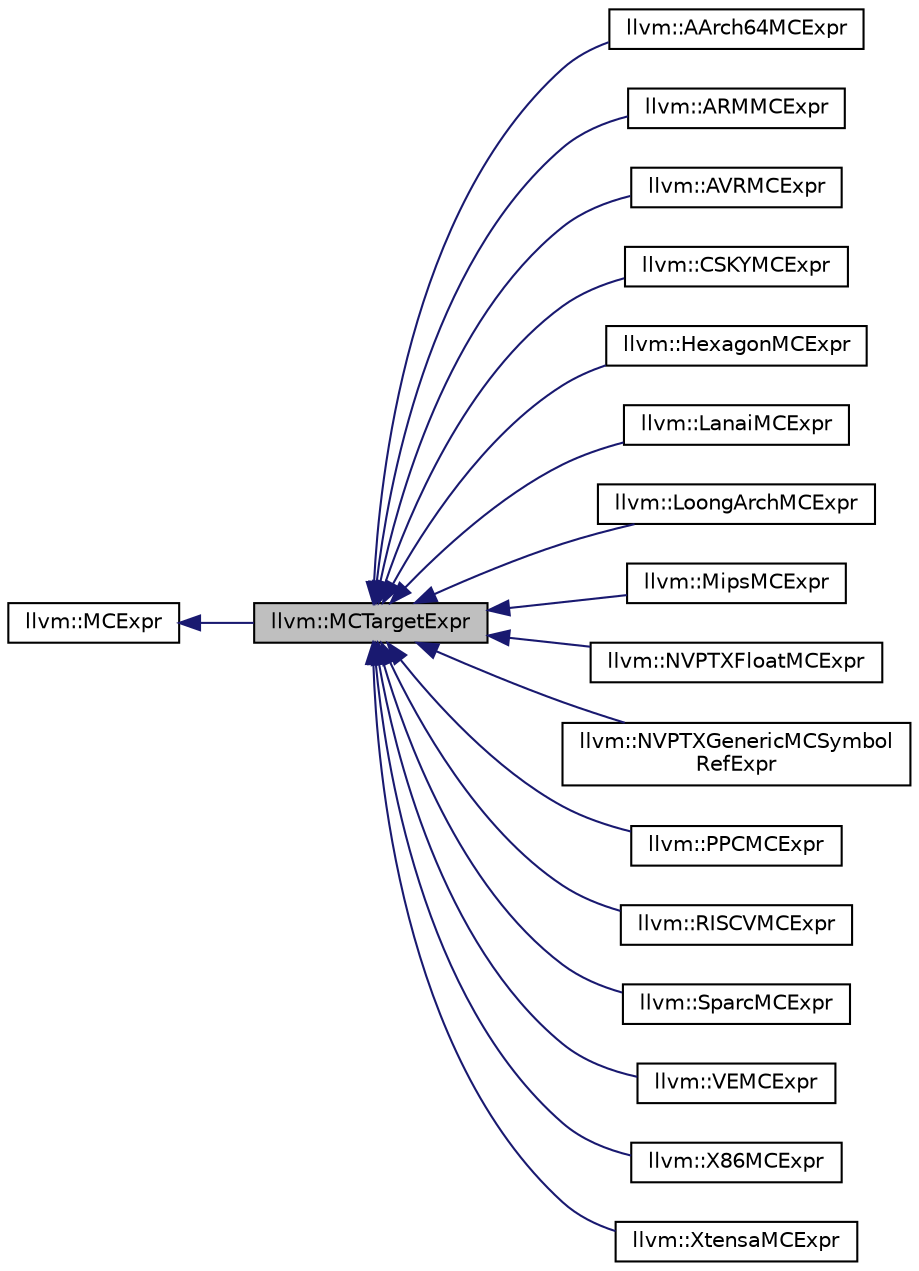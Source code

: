 digraph "llvm::MCTargetExpr"
{
 // LATEX_PDF_SIZE
  bgcolor="transparent";
  edge [fontname="Helvetica",fontsize="10",labelfontname="Helvetica",labelfontsize="10"];
  node [fontname="Helvetica",fontsize="10",shape=record];
  rankdir="LR";
  Node1 [label="llvm::MCTargetExpr",height=0.2,width=0.4,color="black", fillcolor="grey75", style="filled", fontcolor="black",tooltip="This is an extension point for target-specific MCExpr subclasses to implement."];
  Node2 -> Node1 [dir="back",color="midnightblue",fontsize="10",style="solid",fontname="Helvetica"];
  Node2 [label="llvm::MCExpr",height=0.2,width=0.4,color="black",URL="$classllvm_1_1MCExpr.html",tooltip="Base class for the full range of assembler expressions which are needed for parsing."];
  Node1 -> Node3 [dir="back",color="midnightblue",fontsize="10",style="solid",fontname="Helvetica"];
  Node3 [label="llvm::AArch64MCExpr",height=0.2,width=0.4,color="black",URL="$classllvm_1_1AArch64MCExpr.html",tooltip=" "];
  Node1 -> Node4 [dir="back",color="midnightblue",fontsize="10",style="solid",fontname="Helvetica"];
  Node4 [label="llvm::ARMMCExpr",height=0.2,width=0.4,color="black",URL="$classllvm_1_1ARMMCExpr.html",tooltip=" "];
  Node1 -> Node5 [dir="back",color="midnightblue",fontsize="10",style="solid",fontname="Helvetica"];
  Node5 [label="llvm::AVRMCExpr",height=0.2,width=0.4,color="black",URL="$classllvm_1_1AVRMCExpr.html",tooltip="A expression in AVR machine code."];
  Node1 -> Node6 [dir="back",color="midnightblue",fontsize="10",style="solid",fontname="Helvetica"];
  Node6 [label="llvm::CSKYMCExpr",height=0.2,width=0.4,color="black",URL="$classllvm_1_1CSKYMCExpr.html",tooltip=" "];
  Node1 -> Node7 [dir="back",color="midnightblue",fontsize="10",style="solid",fontname="Helvetica"];
  Node7 [label="llvm::HexagonMCExpr",height=0.2,width=0.4,color="black",URL="$classllvm_1_1HexagonMCExpr.html",tooltip=" "];
  Node1 -> Node8 [dir="back",color="midnightblue",fontsize="10",style="solid",fontname="Helvetica"];
  Node8 [label="llvm::LanaiMCExpr",height=0.2,width=0.4,color="black",URL="$classllvm_1_1LanaiMCExpr.html",tooltip=" "];
  Node1 -> Node9 [dir="back",color="midnightblue",fontsize="10",style="solid",fontname="Helvetica"];
  Node9 [label="llvm::LoongArchMCExpr",height=0.2,width=0.4,color="black",URL="$classllvm_1_1LoongArchMCExpr.html",tooltip=" "];
  Node1 -> Node10 [dir="back",color="midnightblue",fontsize="10",style="solid",fontname="Helvetica"];
  Node10 [label="llvm::MipsMCExpr",height=0.2,width=0.4,color="black",URL="$classllvm_1_1MipsMCExpr.html",tooltip=" "];
  Node1 -> Node11 [dir="back",color="midnightblue",fontsize="10",style="solid",fontname="Helvetica"];
  Node11 [label="llvm::NVPTXFloatMCExpr",height=0.2,width=0.4,color="black",URL="$classllvm_1_1NVPTXFloatMCExpr.html",tooltip=" "];
  Node1 -> Node12 [dir="back",color="midnightblue",fontsize="10",style="solid",fontname="Helvetica"];
  Node12 [label="llvm::NVPTXGenericMCSymbol\lRefExpr",height=0.2,width=0.4,color="black",URL="$classllvm_1_1NVPTXGenericMCSymbolRefExpr.html",tooltip="A wrapper for MCSymbolRefExpr that tells the assembly printer that the symbol should be enclosed by g..."];
  Node1 -> Node13 [dir="back",color="midnightblue",fontsize="10",style="solid",fontname="Helvetica"];
  Node13 [label="llvm::PPCMCExpr",height=0.2,width=0.4,color="black",URL="$classllvm_1_1PPCMCExpr.html",tooltip=" "];
  Node1 -> Node14 [dir="back",color="midnightblue",fontsize="10",style="solid",fontname="Helvetica"];
  Node14 [label="llvm::RISCVMCExpr",height=0.2,width=0.4,color="black",URL="$classllvm_1_1RISCVMCExpr.html",tooltip=" "];
  Node1 -> Node15 [dir="back",color="midnightblue",fontsize="10",style="solid",fontname="Helvetica"];
  Node15 [label="llvm::SparcMCExpr",height=0.2,width=0.4,color="black",URL="$classllvm_1_1SparcMCExpr.html",tooltip=" "];
  Node1 -> Node16 [dir="back",color="midnightblue",fontsize="10",style="solid",fontname="Helvetica"];
  Node16 [label="llvm::VEMCExpr",height=0.2,width=0.4,color="black",URL="$classllvm_1_1VEMCExpr.html",tooltip=" "];
  Node1 -> Node17 [dir="back",color="midnightblue",fontsize="10",style="solid",fontname="Helvetica"];
  Node17 [label="llvm::X86MCExpr",height=0.2,width=0.4,color="black",URL="$classllvm_1_1X86MCExpr.html",tooltip=" "];
  Node1 -> Node18 [dir="back",color="midnightblue",fontsize="10",style="solid",fontname="Helvetica"];
  Node18 [label="llvm::XtensaMCExpr",height=0.2,width=0.4,color="black",URL="$classllvm_1_1XtensaMCExpr.html",tooltip=" "];
}
